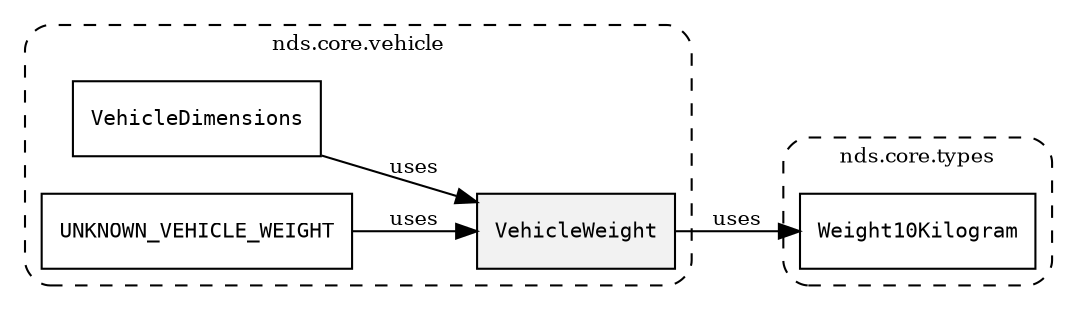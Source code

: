 /**
 * This dot file creates symbol collaboration diagram for VehicleWeight.
 */
digraph ZSERIO
{
    node [shape=box, fontsize=10];
    rankdir="LR";
    fontsize=10;
    tooltip="VehicleWeight collaboration diagram";

    subgraph "cluster_nds.core.vehicle"
    {
        style="dashed, rounded";
        label="nds.core.vehicle";
        tooltip="Package nds.core.vehicle";
        href="../../../content/packages/nds.core.vehicle.html#Package-nds-core-vehicle";
        target="_parent";

        "VehicleWeight" [style="filled", fillcolor="#0000000D", target="_parent", label=<<font face="monospace"><table align="center" border="0" cellspacing="0" cellpadding="0"><tr><td href="../../../content/packages/nds.core.vehicle.html#Subtype-VehicleWeight" title="Subtype defined in nds.core.vehicle">VehicleWeight</td></tr></table></font>>];
        "VehicleDimensions" [target="_parent", label=<<font face="monospace"><table align="center" border="0" cellspacing="0" cellpadding="0"><tr><td href="../../../content/packages/nds.core.vehicle.html#Structure-VehicleDimensions" title="Structure defined in nds.core.vehicle">VehicleDimensions</td></tr></table></font>>];
        "UNKNOWN_VEHICLE_WEIGHT" [target="_parent", label=<<font face="monospace"><table align="center" border="0" cellspacing="0" cellpadding="0"><tr><td href="../../../content/packages/nds.core.vehicle.html#Constant-UNKNOWN_VEHICLE_WEIGHT" title="Constant defined in nds.core.vehicle">UNKNOWN_VEHICLE_WEIGHT</td></tr></table></font>>];
    }

    subgraph "cluster_nds.core.types"
    {
        style="dashed, rounded";
        label="nds.core.types";
        tooltip="Package nds.core.types";
        href="../../../content/packages/nds.core.types.html#Package-nds-core-types";
        target="_parent";

        "Weight10Kilogram" [target="_parent", label=<<font face="monospace"><table align="center" border="0" cellspacing="0" cellpadding="0"><tr><td href="../../../content/packages/nds.core.types.html#Subtype-Weight10Kilogram" title="Subtype defined in nds.core.types">Weight10Kilogram</td></tr></table></font>>];
    }

    "VehicleWeight" -> "Weight10Kilogram" [label="uses", fontsize=10];
    "VehicleDimensions" -> "VehicleWeight" [label="uses", fontsize=10];
    "UNKNOWN_VEHICLE_WEIGHT" -> "VehicleWeight" [label="uses", fontsize=10];
}
